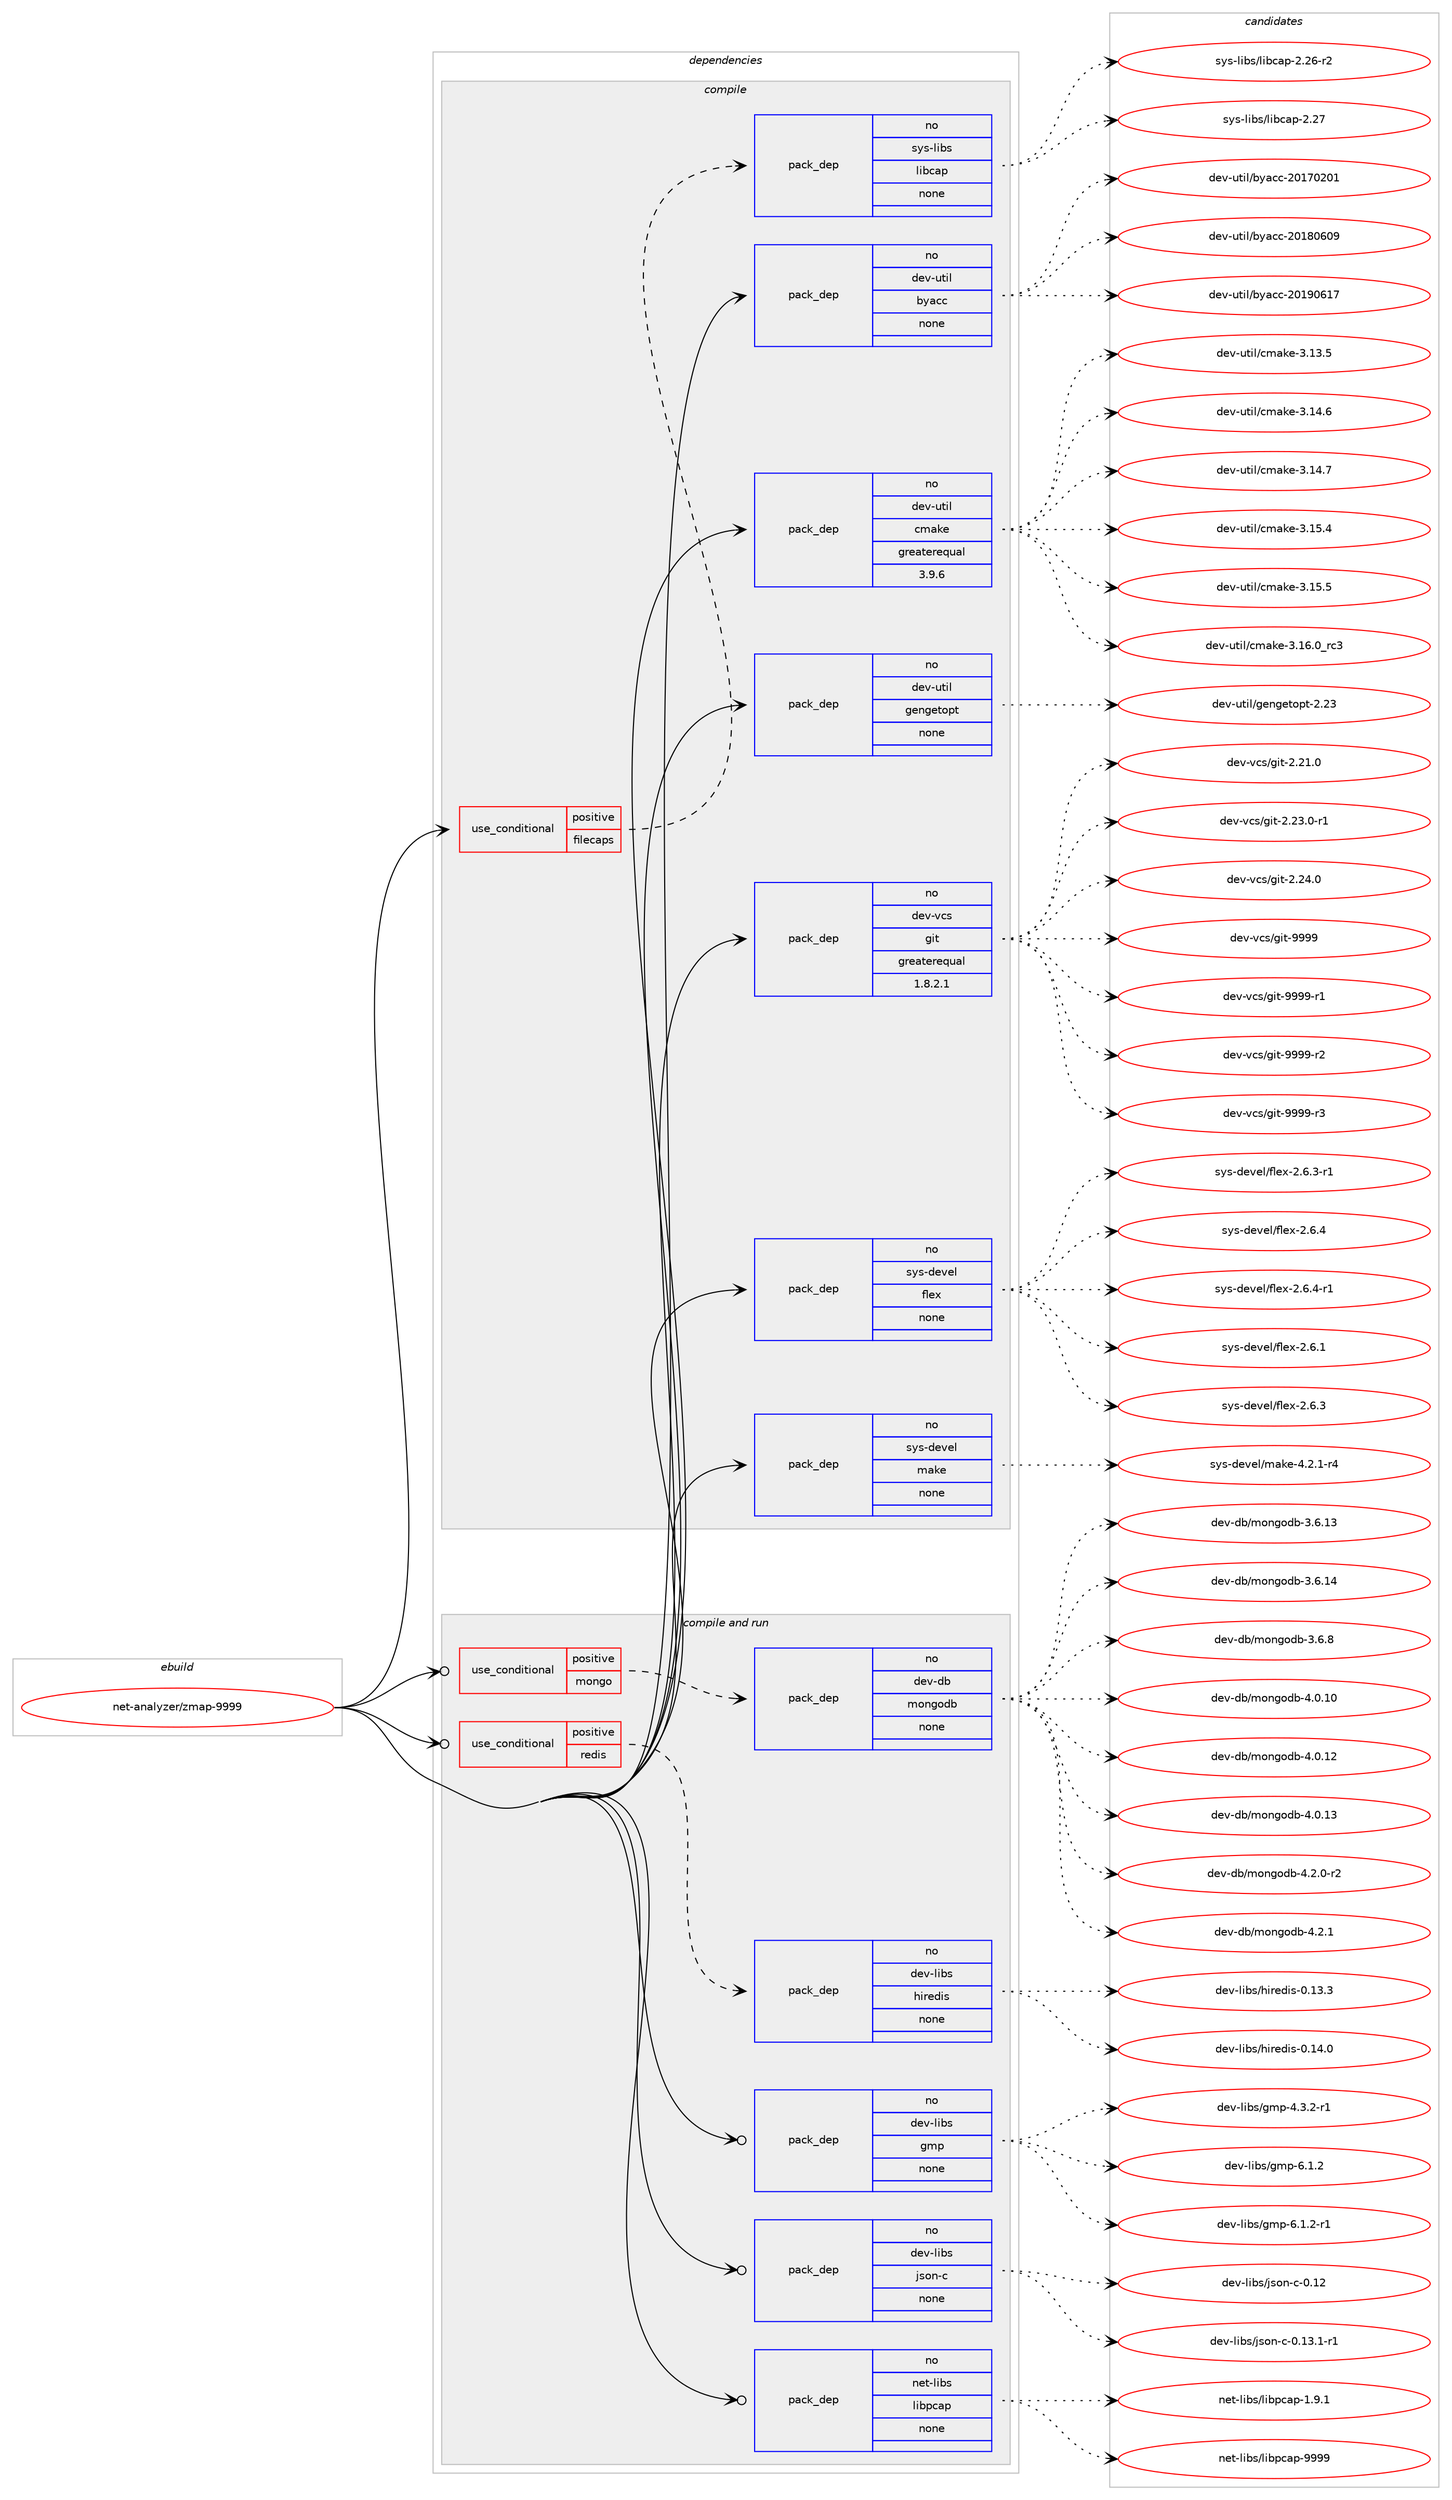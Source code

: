 digraph prolog {

# *************
# Graph options
# *************

newrank=true;
concentrate=true;
compound=true;
graph [rankdir=LR,fontname=Helvetica,fontsize=10,ranksep=1.5];#, ranksep=2.5, nodesep=0.2];
edge  [arrowhead=vee];
node  [fontname=Helvetica,fontsize=10];

# **********
# The ebuild
# **********

subgraph cluster_leftcol {
color=gray;
rank=same;
label=<<i>ebuild</i>>;
id [label="net-analyzer/zmap-9999", color=red, width=4, href="../net-analyzer/zmap-9999.svg"];
}

# ****************
# The dependencies
# ****************

subgraph cluster_midcol {
color=gray;
label=<<i>dependencies</i>>;
subgraph cluster_compile {
fillcolor="#eeeeee";
style=filled;
label=<<i>compile</i>>;
subgraph cond198989 {
dependency817396 [label=<<TABLE BORDER="0" CELLBORDER="1" CELLSPACING="0" CELLPADDING="4"><TR><TD ROWSPAN="3" CELLPADDING="10">use_conditional</TD></TR><TR><TD>positive</TD></TR><TR><TD>filecaps</TD></TR></TABLE>>, shape=none, color=red];
subgraph pack604112 {
dependency817397 [label=<<TABLE BORDER="0" CELLBORDER="1" CELLSPACING="0" CELLPADDING="4" WIDTH="220"><TR><TD ROWSPAN="6" CELLPADDING="30">pack_dep</TD></TR><TR><TD WIDTH="110">no</TD></TR><TR><TD>sys-libs</TD></TR><TR><TD>libcap</TD></TR><TR><TD>none</TD></TR><TR><TD></TD></TR></TABLE>>, shape=none, color=blue];
}
dependency817396:e -> dependency817397:w [weight=20,style="dashed",arrowhead="vee"];
}
id:e -> dependency817396:w [weight=20,style="solid",arrowhead="vee"];
subgraph pack604113 {
dependency817398 [label=<<TABLE BORDER="0" CELLBORDER="1" CELLSPACING="0" CELLPADDING="4" WIDTH="220"><TR><TD ROWSPAN="6" CELLPADDING="30">pack_dep</TD></TR><TR><TD WIDTH="110">no</TD></TR><TR><TD>dev-util</TD></TR><TR><TD>byacc</TD></TR><TR><TD>none</TD></TR><TR><TD></TD></TR></TABLE>>, shape=none, color=blue];
}
id:e -> dependency817398:w [weight=20,style="solid",arrowhead="vee"];
subgraph pack604114 {
dependency817399 [label=<<TABLE BORDER="0" CELLBORDER="1" CELLSPACING="0" CELLPADDING="4" WIDTH="220"><TR><TD ROWSPAN="6" CELLPADDING="30">pack_dep</TD></TR><TR><TD WIDTH="110">no</TD></TR><TR><TD>dev-util</TD></TR><TR><TD>cmake</TD></TR><TR><TD>greaterequal</TD></TR><TR><TD>3.9.6</TD></TR></TABLE>>, shape=none, color=blue];
}
id:e -> dependency817399:w [weight=20,style="solid",arrowhead="vee"];
subgraph pack604115 {
dependency817400 [label=<<TABLE BORDER="0" CELLBORDER="1" CELLSPACING="0" CELLPADDING="4" WIDTH="220"><TR><TD ROWSPAN="6" CELLPADDING="30">pack_dep</TD></TR><TR><TD WIDTH="110">no</TD></TR><TR><TD>dev-util</TD></TR><TR><TD>gengetopt</TD></TR><TR><TD>none</TD></TR><TR><TD></TD></TR></TABLE>>, shape=none, color=blue];
}
id:e -> dependency817400:w [weight=20,style="solid",arrowhead="vee"];
subgraph pack604116 {
dependency817401 [label=<<TABLE BORDER="0" CELLBORDER="1" CELLSPACING="0" CELLPADDING="4" WIDTH="220"><TR><TD ROWSPAN="6" CELLPADDING="30">pack_dep</TD></TR><TR><TD WIDTH="110">no</TD></TR><TR><TD>dev-vcs</TD></TR><TR><TD>git</TD></TR><TR><TD>greaterequal</TD></TR><TR><TD>1.8.2.1</TD></TR></TABLE>>, shape=none, color=blue];
}
id:e -> dependency817401:w [weight=20,style="solid",arrowhead="vee"];
subgraph pack604117 {
dependency817402 [label=<<TABLE BORDER="0" CELLBORDER="1" CELLSPACING="0" CELLPADDING="4" WIDTH="220"><TR><TD ROWSPAN="6" CELLPADDING="30">pack_dep</TD></TR><TR><TD WIDTH="110">no</TD></TR><TR><TD>sys-devel</TD></TR><TR><TD>flex</TD></TR><TR><TD>none</TD></TR><TR><TD></TD></TR></TABLE>>, shape=none, color=blue];
}
id:e -> dependency817402:w [weight=20,style="solid",arrowhead="vee"];
subgraph pack604118 {
dependency817403 [label=<<TABLE BORDER="0" CELLBORDER="1" CELLSPACING="0" CELLPADDING="4" WIDTH="220"><TR><TD ROWSPAN="6" CELLPADDING="30">pack_dep</TD></TR><TR><TD WIDTH="110">no</TD></TR><TR><TD>sys-devel</TD></TR><TR><TD>make</TD></TR><TR><TD>none</TD></TR><TR><TD></TD></TR></TABLE>>, shape=none, color=blue];
}
id:e -> dependency817403:w [weight=20,style="solid",arrowhead="vee"];
}
subgraph cluster_compileandrun {
fillcolor="#eeeeee";
style=filled;
label=<<i>compile and run</i>>;
subgraph cond198990 {
dependency817404 [label=<<TABLE BORDER="0" CELLBORDER="1" CELLSPACING="0" CELLPADDING="4"><TR><TD ROWSPAN="3" CELLPADDING="10">use_conditional</TD></TR><TR><TD>positive</TD></TR><TR><TD>mongo</TD></TR></TABLE>>, shape=none, color=red];
subgraph pack604119 {
dependency817405 [label=<<TABLE BORDER="0" CELLBORDER="1" CELLSPACING="0" CELLPADDING="4" WIDTH="220"><TR><TD ROWSPAN="6" CELLPADDING="30">pack_dep</TD></TR><TR><TD WIDTH="110">no</TD></TR><TR><TD>dev-db</TD></TR><TR><TD>mongodb</TD></TR><TR><TD>none</TD></TR><TR><TD></TD></TR></TABLE>>, shape=none, color=blue];
}
dependency817404:e -> dependency817405:w [weight=20,style="dashed",arrowhead="vee"];
}
id:e -> dependency817404:w [weight=20,style="solid",arrowhead="odotvee"];
subgraph cond198991 {
dependency817406 [label=<<TABLE BORDER="0" CELLBORDER="1" CELLSPACING="0" CELLPADDING="4"><TR><TD ROWSPAN="3" CELLPADDING="10">use_conditional</TD></TR><TR><TD>positive</TD></TR><TR><TD>redis</TD></TR></TABLE>>, shape=none, color=red];
subgraph pack604120 {
dependency817407 [label=<<TABLE BORDER="0" CELLBORDER="1" CELLSPACING="0" CELLPADDING="4" WIDTH="220"><TR><TD ROWSPAN="6" CELLPADDING="30">pack_dep</TD></TR><TR><TD WIDTH="110">no</TD></TR><TR><TD>dev-libs</TD></TR><TR><TD>hiredis</TD></TR><TR><TD>none</TD></TR><TR><TD></TD></TR></TABLE>>, shape=none, color=blue];
}
dependency817406:e -> dependency817407:w [weight=20,style="dashed",arrowhead="vee"];
}
id:e -> dependency817406:w [weight=20,style="solid",arrowhead="odotvee"];
subgraph pack604121 {
dependency817408 [label=<<TABLE BORDER="0" CELLBORDER="1" CELLSPACING="0" CELLPADDING="4" WIDTH="220"><TR><TD ROWSPAN="6" CELLPADDING="30">pack_dep</TD></TR><TR><TD WIDTH="110">no</TD></TR><TR><TD>dev-libs</TD></TR><TR><TD>gmp</TD></TR><TR><TD>none</TD></TR><TR><TD></TD></TR></TABLE>>, shape=none, color=blue];
}
id:e -> dependency817408:w [weight=20,style="solid",arrowhead="odotvee"];
subgraph pack604122 {
dependency817409 [label=<<TABLE BORDER="0" CELLBORDER="1" CELLSPACING="0" CELLPADDING="4" WIDTH="220"><TR><TD ROWSPAN="6" CELLPADDING="30">pack_dep</TD></TR><TR><TD WIDTH="110">no</TD></TR><TR><TD>dev-libs</TD></TR><TR><TD>json-c</TD></TR><TR><TD>none</TD></TR><TR><TD></TD></TR></TABLE>>, shape=none, color=blue];
}
id:e -> dependency817409:w [weight=20,style="solid",arrowhead="odotvee"];
subgraph pack604123 {
dependency817410 [label=<<TABLE BORDER="0" CELLBORDER="1" CELLSPACING="0" CELLPADDING="4" WIDTH="220"><TR><TD ROWSPAN="6" CELLPADDING="30">pack_dep</TD></TR><TR><TD WIDTH="110">no</TD></TR><TR><TD>net-libs</TD></TR><TR><TD>libpcap</TD></TR><TR><TD>none</TD></TR><TR><TD></TD></TR></TABLE>>, shape=none, color=blue];
}
id:e -> dependency817410:w [weight=20,style="solid",arrowhead="odotvee"];
}
subgraph cluster_run {
fillcolor="#eeeeee";
style=filled;
label=<<i>run</i>>;
}
}

# **************
# The candidates
# **************

subgraph cluster_choices {
rank=same;
color=gray;
label=<<i>candidates</i>>;

subgraph choice604112 {
color=black;
nodesep=1;
choice11512111545108105981154710810598999711245504650544511450 [label="sys-libs/libcap-2.26-r2", color=red, width=4,href="../sys-libs/libcap-2.26-r2.svg"];
choice1151211154510810598115471081059899971124550465055 [label="sys-libs/libcap-2.27", color=red, width=4,href="../sys-libs/libcap-2.27.svg"];
dependency817397:e -> choice11512111545108105981154710810598999711245504650544511450:w [style=dotted,weight="100"];
dependency817397:e -> choice1151211154510810598115471081059899971124550465055:w [style=dotted,weight="100"];
}
subgraph choice604113 {
color=black;
nodesep=1;
choice100101118451171161051084798121979999455048495548504849 [label="dev-util/byacc-20170201", color=red, width=4,href="../dev-util/byacc-20170201.svg"];
choice100101118451171161051084798121979999455048495648544857 [label="dev-util/byacc-20180609", color=red, width=4,href="../dev-util/byacc-20180609.svg"];
choice100101118451171161051084798121979999455048495748544955 [label="dev-util/byacc-20190617", color=red, width=4,href="../dev-util/byacc-20190617.svg"];
dependency817398:e -> choice100101118451171161051084798121979999455048495548504849:w [style=dotted,weight="100"];
dependency817398:e -> choice100101118451171161051084798121979999455048495648544857:w [style=dotted,weight="100"];
dependency817398:e -> choice100101118451171161051084798121979999455048495748544955:w [style=dotted,weight="100"];
}
subgraph choice604114 {
color=black;
nodesep=1;
choice1001011184511711610510847991099710710145514649514653 [label="dev-util/cmake-3.13.5", color=red, width=4,href="../dev-util/cmake-3.13.5.svg"];
choice1001011184511711610510847991099710710145514649524654 [label="dev-util/cmake-3.14.6", color=red, width=4,href="../dev-util/cmake-3.14.6.svg"];
choice1001011184511711610510847991099710710145514649524655 [label="dev-util/cmake-3.14.7", color=red, width=4,href="../dev-util/cmake-3.14.7.svg"];
choice1001011184511711610510847991099710710145514649534652 [label="dev-util/cmake-3.15.4", color=red, width=4,href="../dev-util/cmake-3.15.4.svg"];
choice1001011184511711610510847991099710710145514649534653 [label="dev-util/cmake-3.15.5", color=red, width=4,href="../dev-util/cmake-3.15.5.svg"];
choice1001011184511711610510847991099710710145514649544648951149951 [label="dev-util/cmake-3.16.0_rc3", color=red, width=4,href="../dev-util/cmake-3.16.0_rc3.svg"];
dependency817399:e -> choice1001011184511711610510847991099710710145514649514653:w [style=dotted,weight="100"];
dependency817399:e -> choice1001011184511711610510847991099710710145514649524654:w [style=dotted,weight="100"];
dependency817399:e -> choice1001011184511711610510847991099710710145514649524655:w [style=dotted,weight="100"];
dependency817399:e -> choice1001011184511711610510847991099710710145514649534652:w [style=dotted,weight="100"];
dependency817399:e -> choice1001011184511711610510847991099710710145514649534653:w [style=dotted,weight="100"];
dependency817399:e -> choice1001011184511711610510847991099710710145514649544648951149951:w [style=dotted,weight="100"];
}
subgraph choice604115 {
color=black;
nodesep=1;
choice10010111845117116105108471031011101031011161111121164550465051 [label="dev-util/gengetopt-2.23", color=red, width=4,href="../dev-util/gengetopt-2.23.svg"];
dependency817400:e -> choice10010111845117116105108471031011101031011161111121164550465051:w [style=dotted,weight="100"];
}
subgraph choice604116 {
color=black;
nodesep=1;
choice10010111845118991154710310511645504650494648 [label="dev-vcs/git-2.21.0", color=red, width=4,href="../dev-vcs/git-2.21.0.svg"];
choice100101118451189911547103105116455046505146484511449 [label="dev-vcs/git-2.23.0-r1", color=red, width=4,href="../dev-vcs/git-2.23.0-r1.svg"];
choice10010111845118991154710310511645504650524648 [label="dev-vcs/git-2.24.0", color=red, width=4,href="../dev-vcs/git-2.24.0.svg"];
choice1001011184511899115471031051164557575757 [label="dev-vcs/git-9999", color=red, width=4,href="../dev-vcs/git-9999.svg"];
choice10010111845118991154710310511645575757574511449 [label="dev-vcs/git-9999-r1", color=red, width=4,href="../dev-vcs/git-9999-r1.svg"];
choice10010111845118991154710310511645575757574511450 [label="dev-vcs/git-9999-r2", color=red, width=4,href="../dev-vcs/git-9999-r2.svg"];
choice10010111845118991154710310511645575757574511451 [label="dev-vcs/git-9999-r3", color=red, width=4,href="../dev-vcs/git-9999-r3.svg"];
dependency817401:e -> choice10010111845118991154710310511645504650494648:w [style=dotted,weight="100"];
dependency817401:e -> choice100101118451189911547103105116455046505146484511449:w [style=dotted,weight="100"];
dependency817401:e -> choice10010111845118991154710310511645504650524648:w [style=dotted,weight="100"];
dependency817401:e -> choice1001011184511899115471031051164557575757:w [style=dotted,weight="100"];
dependency817401:e -> choice10010111845118991154710310511645575757574511449:w [style=dotted,weight="100"];
dependency817401:e -> choice10010111845118991154710310511645575757574511450:w [style=dotted,weight="100"];
dependency817401:e -> choice10010111845118991154710310511645575757574511451:w [style=dotted,weight="100"];
}
subgraph choice604117 {
color=black;
nodesep=1;
choice1151211154510010111810110847102108101120455046544649 [label="sys-devel/flex-2.6.1", color=red, width=4,href="../sys-devel/flex-2.6.1.svg"];
choice1151211154510010111810110847102108101120455046544651 [label="sys-devel/flex-2.6.3", color=red, width=4,href="../sys-devel/flex-2.6.3.svg"];
choice11512111545100101118101108471021081011204550465446514511449 [label="sys-devel/flex-2.6.3-r1", color=red, width=4,href="../sys-devel/flex-2.6.3-r1.svg"];
choice1151211154510010111810110847102108101120455046544652 [label="sys-devel/flex-2.6.4", color=red, width=4,href="../sys-devel/flex-2.6.4.svg"];
choice11512111545100101118101108471021081011204550465446524511449 [label="sys-devel/flex-2.6.4-r1", color=red, width=4,href="../sys-devel/flex-2.6.4-r1.svg"];
dependency817402:e -> choice1151211154510010111810110847102108101120455046544649:w [style=dotted,weight="100"];
dependency817402:e -> choice1151211154510010111810110847102108101120455046544651:w [style=dotted,weight="100"];
dependency817402:e -> choice11512111545100101118101108471021081011204550465446514511449:w [style=dotted,weight="100"];
dependency817402:e -> choice1151211154510010111810110847102108101120455046544652:w [style=dotted,weight="100"];
dependency817402:e -> choice11512111545100101118101108471021081011204550465446524511449:w [style=dotted,weight="100"];
}
subgraph choice604118 {
color=black;
nodesep=1;
choice1151211154510010111810110847109971071014552465046494511452 [label="sys-devel/make-4.2.1-r4", color=red, width=4,href="../sys-devel/make-4.2.1-r4.svg"];
dependency817403:e -> choice1151211154510010111810110847109971071014552465046494511452:w [style=dotted,weight="100"];
}
subgraph choice604119 {
color=black;
nodesep=1;
choice1001011184510098471091111101031111009845514654464951 [label="dev-db/mongodb-3.6.13", color=red, width=4,href="../dev-db/mongodb-3.6.13.svg"];
choice1001011184510098471091111101031111009845514654464952 [label="dev-db/mongodb-3.6.14", color=red, width=4,href="../dev-db/mongodb-3.6.14.svg"];
choice10010111845100984710911111010311110098455146544656 [label="dev-db/mongodb-3.6.8", color=red, width=4,href="../dev-db/mongodb-3.6.8.svg"];
choice1001011184510098471091111101031111009845524648464948 [label="dev-db/mongodb-4.0.10", color=red, width=4,href="../dev-db/mongodb-4.0.10.svg"];
choice1001011184510098471091111101031111009845524648464950 [label="dev-db/mongodb-4.0.12", color=red, width=4,href="../dev-db/mongodb-4.0.12.svg"];
choice1001011184510098471091111101031111009845524648464951 [label="dev-db/mongodb-4.0.13", color=red, width=4,href="../dev-db/mongodb-4.0.13.svg"];
choice100101118451009847109111110103111100984552465046484511450 [label="dev-db/mongodb-4.2.0-r2", color=red, width=4,href="../dev-db/mongodb-4.2.0-r2.svg"];
choice10010111845100984710911111010311110098455246504649 [label="dev-db/mongodb-4.2.1", color=red, width=4,href="../dev-db/mongodb-4.2.1.svg"];
dependency817405:e -> choice1001011184510098471091111101031111009845514654464951:w [style=dotted,weight="100"];
dependency817405:e -> choice1001011184510098471091111101031111009845514654464952:w [style=dotted,weight="100"];
dependency817405:e -> choice10010111845100984710911111010311110098455146544656:w [style=dotted,weight="100"];
dependency817405:e -> choice1001011184510098471091111101031111009845524648464948:w [style=dotted,weight="100"];
dependency817405:e -> choice1001011184510098471091111101031111009845524648464950:w [style=dotted,weight="100"];
dependency817405:e -> choice1001011184510098471091111101031111009845524648464951:w [style=dotted,weight="100"];
dependency817405:e -> choice100101118451009847109111110103111100984552465046484511450:w [style=dotted,weight="100"];
dependency817405:e -> choice10010111845100984710911111010311110098455246504649:w [style=dotted,weight="100"];
}
subgraph choice604120 {
color=black;
nodesep=1;
choice10010111845108105981154710410511410110010511545484649514651 [label="dev-libs/hiredis-0.13.3", color=red, width=4,href="../dev-libs/hiredis-0.13.3.svg"];
choice10010111845108105981154710410511410110010511545484649524648 [label="dev-libs/hiredis-0.14.0", color=red, width=4,href="../dev-libs/hiredis-0.14.0.svg"];
dependency817407:e -> choice10010111845108105981154710410511410110010511545484649514651:w [style=dotted,weight="100"];
dependency817407:e -> choice10010111845108105981154710410511410110010511545484649524648:w [style=dotted,weight="100"];
}
subgraph choice604121 {
color=black;
nodesep=1;
choice1001011184510810598115471031091124552465146504511449 [label="dev-libs/gmp-4.3.2-r1", color=red, width=4,href="../dev-libs/gmp-4.3.2-r1.svg"];
choice100101118451081059811547103109112455446494650 [label="dev-libs/gmp-6.1.2", color=red, width=4,href="../dev-libs/gmp-6.1.2.svg"];
choice1001011184510810598115471031091124554464946504511449 [label="dev-libs/gmp-6.1.2-r1", color=red, width=4,href="../dev-libs/gmp-6.1.2-r1.svg"];
dependency817408:e -> choice1001011184510810598115471031091124552465146504511449:w [style=dotted,weight="100"];
dependency817408:e -> choice100101118451081059811547103109112455446494650:w [style=dotted,weight="100"];
dependency817408:e -> choice1001011184510810598115471031091124554464946504511449:w [style=dotted,weight="100"];
}
subgraph choice604122 {
color=black;
nodesep=1;
choice10010111845108105981154710611511111045994548464950 [label="dev-libs/json-c-0.12", color=red, width=4,href="../dev-libs/json-c-0.12.svg"];
choice1001011184510810598115471061151111104599454846495146494511449 [label="dev-libs/json-c-0.13.1-r1", color=red, width=4,href="../dev-libs/json-c-0.13.1-r1.svg"];
dependency817409:e -> choice10010111845108105981154710611511111045994548464950:w [style=dotted,weight="100"];
dependency817409:e -> choice1001011184510810598115471061151111104599454846495146494511449:w [style=dotted,weight="100"];
}
subgraph choice604123 {
color=black;
nodesep=1;
choice110101116451081059811547108105981129997112454946574649 [label="net-libs/libpcap-1.9.1", color=red, width=4,href="../net-libs/libpcap-1.9.1.svg"];
choice1101011164510810598115471081059811299971124557575757 [label="net-libs/libpcap-9999", color=red, width=4,href="../net-libs/libpcap-9999.svg"];
dependency817410:e -> choice110101116451081059811547108105981129997112454946574649:w [style=dotted,weight="100"];
dependency817410:e -> choice1101011164510810598115471081059811299971124557575757:w [style=dotted,weight="100"];
}
}

}
